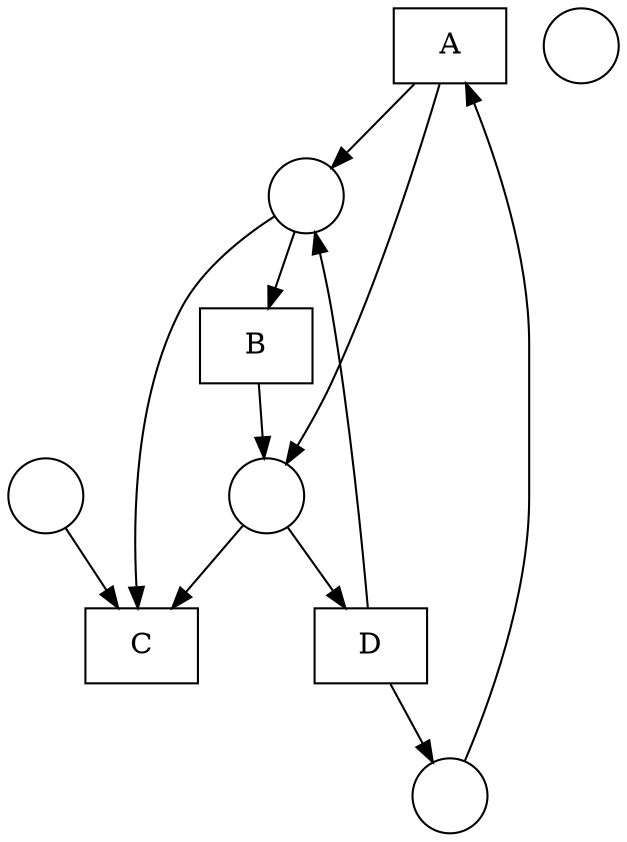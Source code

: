 digraph "Fittest net" {
	node [shape=box]
	A [label=A]
	B [label=B]
	C [label=C]
	D [label=D]
	node [shape=circle]
	1 [label=" "]
	2 [label=" "]
	3 [label=" "]
	4 [label=" "]
	5 [label=" "]
	2 -> A
	A -> 3
	A -> 4
	3 -> B
	B -> 4
	3 -> C
	4 -> C
	1 -> C
	4 -> D
	D -> 3
	D -> 2
}
